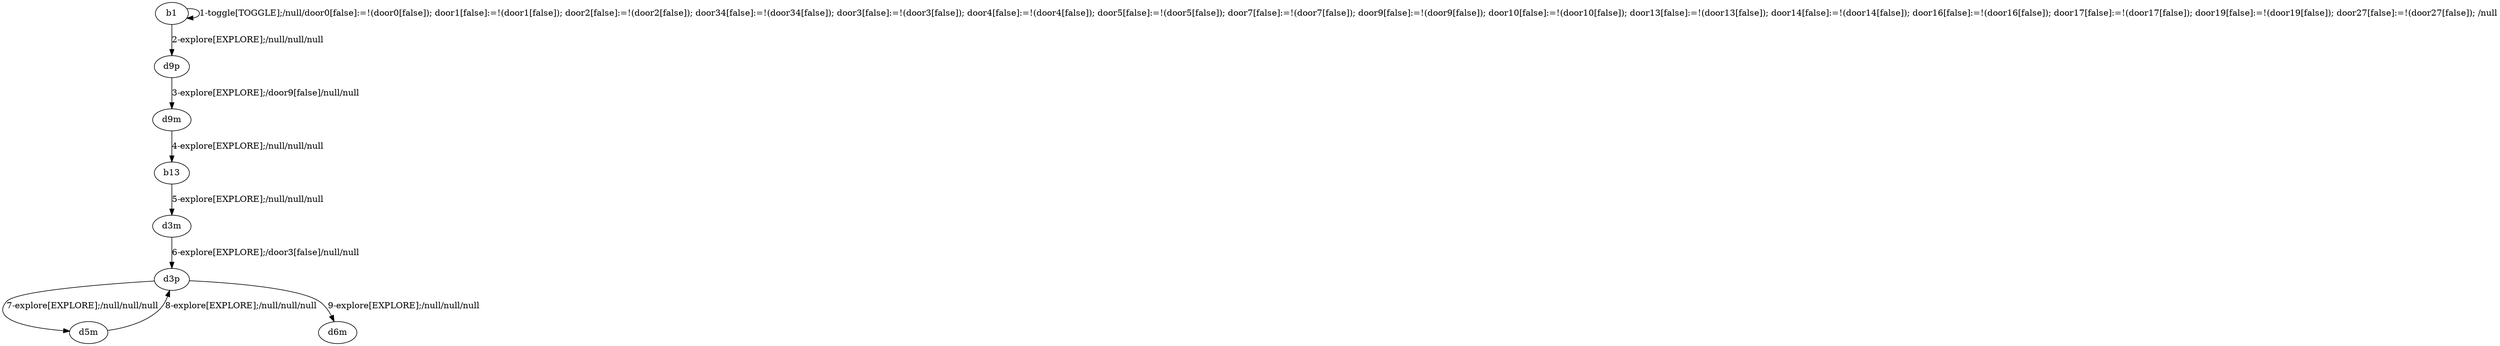 # Total number of goals covered by this test: 1
# d5m --> d3p

digraph g {
"b1" -> "b1" [label = "1-toggle[TOGGLE];/null/door0[false]:=!(door0[false]); door1[false]:=!(door1[false]); door2[false]:=!(door2[false]); door34[false]:=!(door34[false]); door3[false]:=!(door3[false]); door4[false]:=!(door4[false]); door5[false]:=!(door5[false]); door7[false]:=!(door7[false]); door9[false]:=!(door9[false]); door10[false]:=!(door10[false]); door13[false]:=!(door13[false]); door14[false]:=!(door14[false]); door16[false]:=!(door16[false]); door17[false]:=!(door17[false]); door19[false]:=!(door19[false]); door27[false]:=!(door27[false]); /null"];
"b1" -> "d9p" [label = "2-explore[EXPLORE];/null/null/null"];
"d9p" -> "d9m" [label = "3-explore[EXPLORE];/door9[false]/null/null"];
"d9m" -> "b13" [label = "4-explore[EXPLORE];/null/null/null"];
"b13" -> "d3m" [label = "5-explore[EXPLORE];/null/null/null"];
"d3m" -> "d3p" [label = "6-explore[EXPLORE];/door3[false]/null/null"];
"d3p" -> "d5m" [label = "7-explore[EXPLORE];/null/null/null"];
"d5m" -> "d3p" [label = "8-explore[EXPLORE];/null/null/null"];
"d3p" -> "d6m" [label = "9-explore[EXPLORE];/null/null/null"];
}
